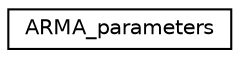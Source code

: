 digraph "Graphical Class Hierarchy"
{
  edge [fontname="Helvetica",fontsize="10",labelfontname="Helvetica",labelfontsize="10"];
  node [fontname="Helvetica",fontsize="10",shape=record];
  rankdir="LR";
  Node0 [label="ARMA_parameters",height=0.2,width=0.4,color="black", fillcolor="white", style="filled",URL="$classARMA__parameters.html"];
}
